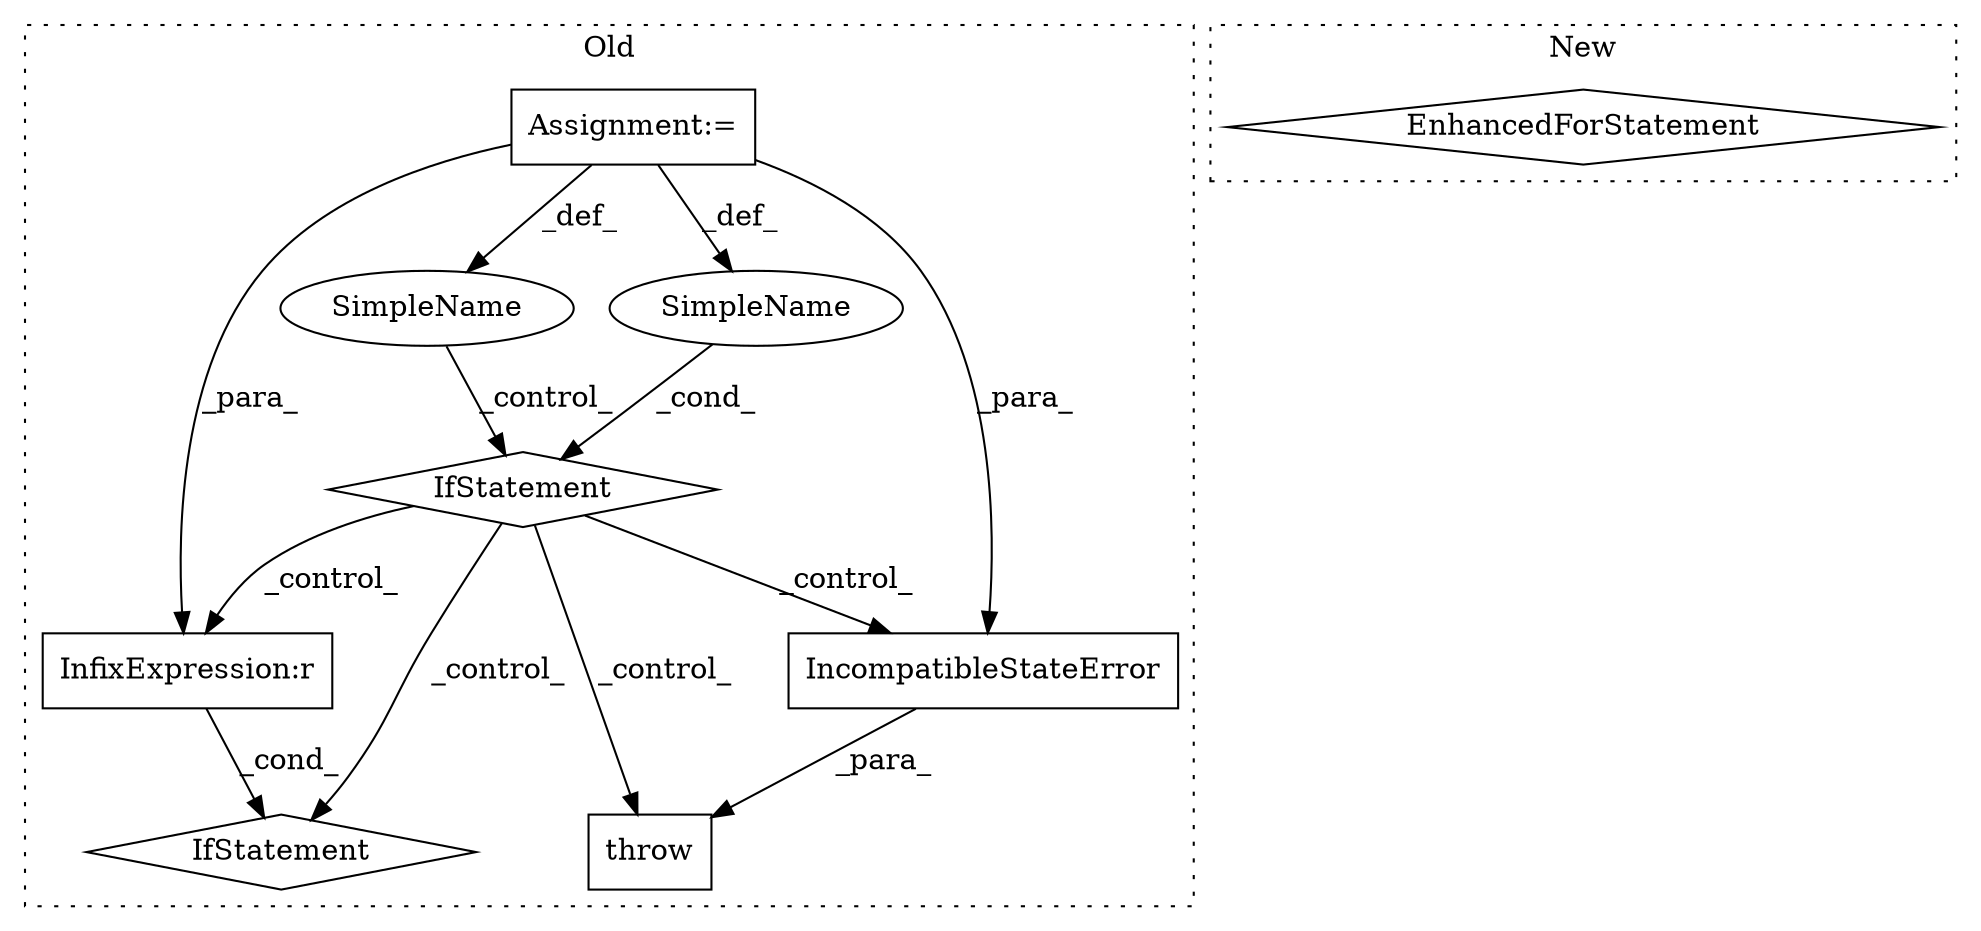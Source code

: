digraph G {
subgraph cluster0 {
1 [label="IncompatibleStateError" a="32" s="4199,4339" l="23,1" shape="box"];
3 [label="SimpleName" a="42" s="" l="" shape="ellipse"];
4 [label="InfixExpression:r" a="27" s="4380" l="4" shape="box"];
5 [label="IfStatement" a="25" s="4143,4179" l="4,2" shape="diamond"];
6 [label="SimpleName" a="42" s="" l="" shape="ellipse"];
7 [label="IfStatement" a="25" s="4360,4400" l="4,2" shape="diamond"];
8 [label="Assignment:=" a="7" s="3588" l="1" shape="box"];
9 [label="throw" a="53" s="4193" l="6" shape="box"];
label = "Old";
style="dotted";
}
subgraph cluster1 {
2 [label="EnhancedForStatement" a="70" s="5267,5375" l="82,2" shape="diamond"];
label = "New";
style="dotted";
}
1 -> 9 [label="_para_"];
3 -> 5 [label="_control_"];
4 -> 7 [label="_cond_"];
5 -> 1 [label="_control_"];
5 -> 4 [label="_control_"];
5 -> 7 [label="_control_"];
5 -> 9 [label="_control_"];
6 -> 5 [label="_cond_"];
8 -> 4 [label="_para_"];
8 -> 1 [label="_para_"];
8 -> 3 [label="_def_"];
8 -> 6 [label="_def_"];
}